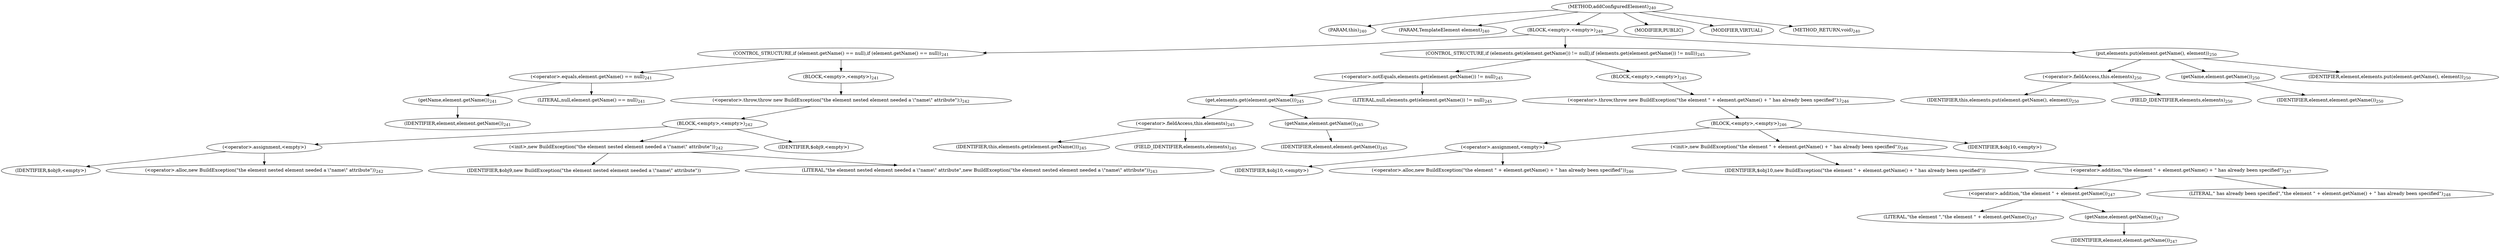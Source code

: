digraph "addConfiguredElement" {  
"470" [label = <(METHOD,addConfiguredElement)<SUB>240</SUB>> ]
"471" [label = <(PARAM,this)<SUB>240</SUB>> ]
"472" [label = <(PARAM,TemplateElement element)<SUB>240</SUB>> ]
"473" [label = <(BLOCK,&lt;empty&gt;,&lt;empty&gt;)<SUB>240</SUB>> ]
"474" [label = <(CONTROL_STRUCTURE,if (element.getName() == null),if (element.getName() == null))<SUB>241</SUB>> ]
"475" [label = <(&lt;operator&gt;.equals,element.getName() == null)<SUB>241</SUB>> ]
"476" [label = <(getName,element.getName())<SUB>241</SUB>> ]
"477" [label = <(IDENTIFIER,element,element.getName())<SUB>241</SUB>> ]
"478" [label = <(LITERAL,null,element.getName() == null)<SUB>241</SUB>> ]
"479" [label = <(BLOCK,&lt;empty&gt;,&lt;empty&gt;)<SUB>241</SUB>> ]
"480" [label = <(&lt;operator&gt;.throw,throw new BuildException(&quot;the element nested element needed a \&quot;name\&quot; attribute&quot;);)<SUB>242</SUB>> ]
"481" [label = <(BLOCK,&lt;empty&gt;,&lt;empty&gt;)<SUB>242</SUB>> ]
"482" [label = <(&lt;operator&gt;.assignment,&lt;empty&gt;)> ]
"483" [label = <(IDENTIFIER,$obj9,&lt;empty&gt;)> ]
"484" [label = <(&lt;operator&gt;.alloc,new BuildException(&quot;the element nested element needed a \&quot;name\&quot; attribute&quot;))<SUB>242</SUB>> ]
"485" [label = <(&lt;init&gt;,new BuildException(&quot;the element nested element needed a \&quot;name\&quot; attribute&quot;))<SUB>242</SUB>> ]
"486" [label = <(IDENTIFIER,$obj9,new BuildException(&quot;the element nested element needed a \&quot;name\&quot; attribute&quot;))> ]
"487" [label = <(LITERAL,&quot;the element nested element needed a \&quot;name\&quot; attribute&quot;,new BuildException(&quot;the element nested element needed a \&quot;name\&quot; attribute&quot;))<SUB>243</SUB>> ]
"488" [label = <(IDENTIFIER,$obj9,&lt;empty&gt;)> ]
"489" [label = <(CONTROL_STRUCTURE,if (elements.get(element.getName()) != null),if (elements.get(element.getName()) != null))<SUB>245</SUB>> ]
"490" [label = <(&lt;operator&gt;.notEquals,elements.get(element.getName()) != null)<SUB>245</SUB>> ]
"491" [label = <(get,elements.get(element.getName()))<SUB>245</SUB>> ]
"492" [label = <(&lt;operator&gt;.fieldAccess,this.elements)<SUB>245</SUB>> ]
"493" [label = <(IDENTIFIER,this,elements.get(element.getName()))<SUB>245</SUB>> ]
"494" [label = <(FIELD_IDENTIFIER,elements,elements)<SUB>245</SUB>> ]
"495" [label = <(getName,element.getName())<SUB>245</SUB>> ]
"496" [label = <(IDENTIFIER,element,element.getName())<SUB>245</SUB>> ]
"497" [label = <(LITERAL,null,elements.get(element.getName()) != null)<SUB>245</SUB>> ]
"498" [label = <(BLOCK,&lt;empty&gt;,&lt;empty&gt;)<SUB>245</SUB>> ]
"499" [label = <(&lt;operator&gt;.throw,throw new BuildException(&quot;the element &quot; + element.getName() + &quot; has already been specified&quot;);)<SUB>246</SUB>> ]
"500" [label = <(BLOCK,&lt;empty&gt;,&lt;empty&gt;)<SUB>246</SUB>> ]
"501" [label = <(&lt;operator&gt;.assignment,&lt;empty&gt;)> ]
"502" [label = <(IDENTIFIER,$obj10,&lt;empty&gt;)> ]
"503" [label = <(&lt;operator&gt;.alloc,new BuildException(&quot;the element &quot; + element.getName() + &quot; has already been specified&quot;))<SUB>246</SUB>> ]
"504" [label = <(&lt;init&gt;,new BuildException(&quot;the element &quot; + element.getName() + &quot; has already been specified&quot;))<SUB>246</SUB>> ]
"505" [label = <(IDENTIFIER,$obj10,new BuildException(&quot;the element &quot; + element.getName() + &quot; has already been specified&quot;))> ]
"506" [label = <(&lt;operator&gt;.addition,&quot;the element &quot; + element.getName() + &quot; has already been specified&quot;)<SUB>247</SUB>> ]
"507" [label = <(&lt;operator&gt;.addition,&quot;the element &quot; + element.getName())<SUB>247</SUB>> ]
"508" [label = <(LITERAL,&quot;the element &quot;,&quot;the element &quot; + element.getName())<SUB>247</SUB>> ]
"509" [label = <(getName,element.getName())<SUB>247</SUB>> ]
"510" [label = <(IDENTIFIER,element,element.getName())<SUB>247</SUB>> ]
"511" [label = <(LITERAL,&quot; has already been specified&quot;,&quot;the element &quot; + element.getName() + &quot; has already been specified&quot;)<SUB>248</SUB>> ]
"512" [label = <(IDENTIFIER,$obj10,&lt;empty&gt;)> ]
"513" [label = <(put,elements.put(element.getName(), element))<SUB>250</SUB>> ]
"514" [label = <(&lt;operator&gt;.fieldAccess,this.elements)<SUB>250</SUB>> ]
"515" [label = <(IDENTIFIER,this,elements.put(element.getName(), element))<SUB>250</SUB>> ]
"516" [label = <(FIELD_IDENTIFIER,elements,elements)<SUB>250</SUB>> ]
"517" [label = <(getName,element.getName())<SUB>250</SUB>> ]
"518" [label = <(IDENTIFIER,element,element.getName())<SUB>250</SUB>> ]
"519" [label = <(IDENTIFIER,element,elements.put(element.getName(), element))<SUB>250</SUB>> ]
"520" [label = <(MODIFIER,PUBLIC)> ]
"521" [label = <(MODIFIER,VIRTUAL)> ]
"522" [label = <(METHOD_RETURN,void)<SUB>240</SUB>> ]
  "470" -> "471" 
  "470" -> "472" 
  "470" -> "473" 
  "470" -> "520" 
  "470" -> "521" 
  "470" -> "522" 
  "473" -> "474" 
  "473" -> "489" 
  "473" -> "513" 
  "474" -> "475" 
  "474" -> "479" 
  "475" -> "476" 
  "475" -> "478" 
  "476" -> "477" 
  "479" -> "480" 
  "480" -> "481" 
  "481" -> "482" 
  "481" -> "485" 
  "481" -> "488" 
  "482" -> "483" 
  "482" -> "484" 
  "485" -> "486" 
  "485" -> "487" 
  "489" -> "490" 
  "489" -> "498" 
  "490" -> "491" 
  "490" -> "497" 
  "491" -> "492" 
  "491" -> "495" 
  "492" -> "493" 
  "492" -> "494" 
  "495" -> "496" 
  "498" -> "499" 
  "499" -> "500" 
  "500" -> "501" 
  "500" -> "504" 
  "500" -> "512" 
  "501" -> "502" 
  "501" -> "503" 
  "504" -> "505" 
  "504" -> "506" 
  "506" -> "507" 
  "506" -> "511" 
  "507" -> "508" 
  "507" -> "509" 
  "509" -> "510" 
  "513" -> "514" 
  "513" -> "517" 
  "513" -> "519" 
  "514" -> "515" 
  "514" -> "516" 
  "517" -> "518" 
}
